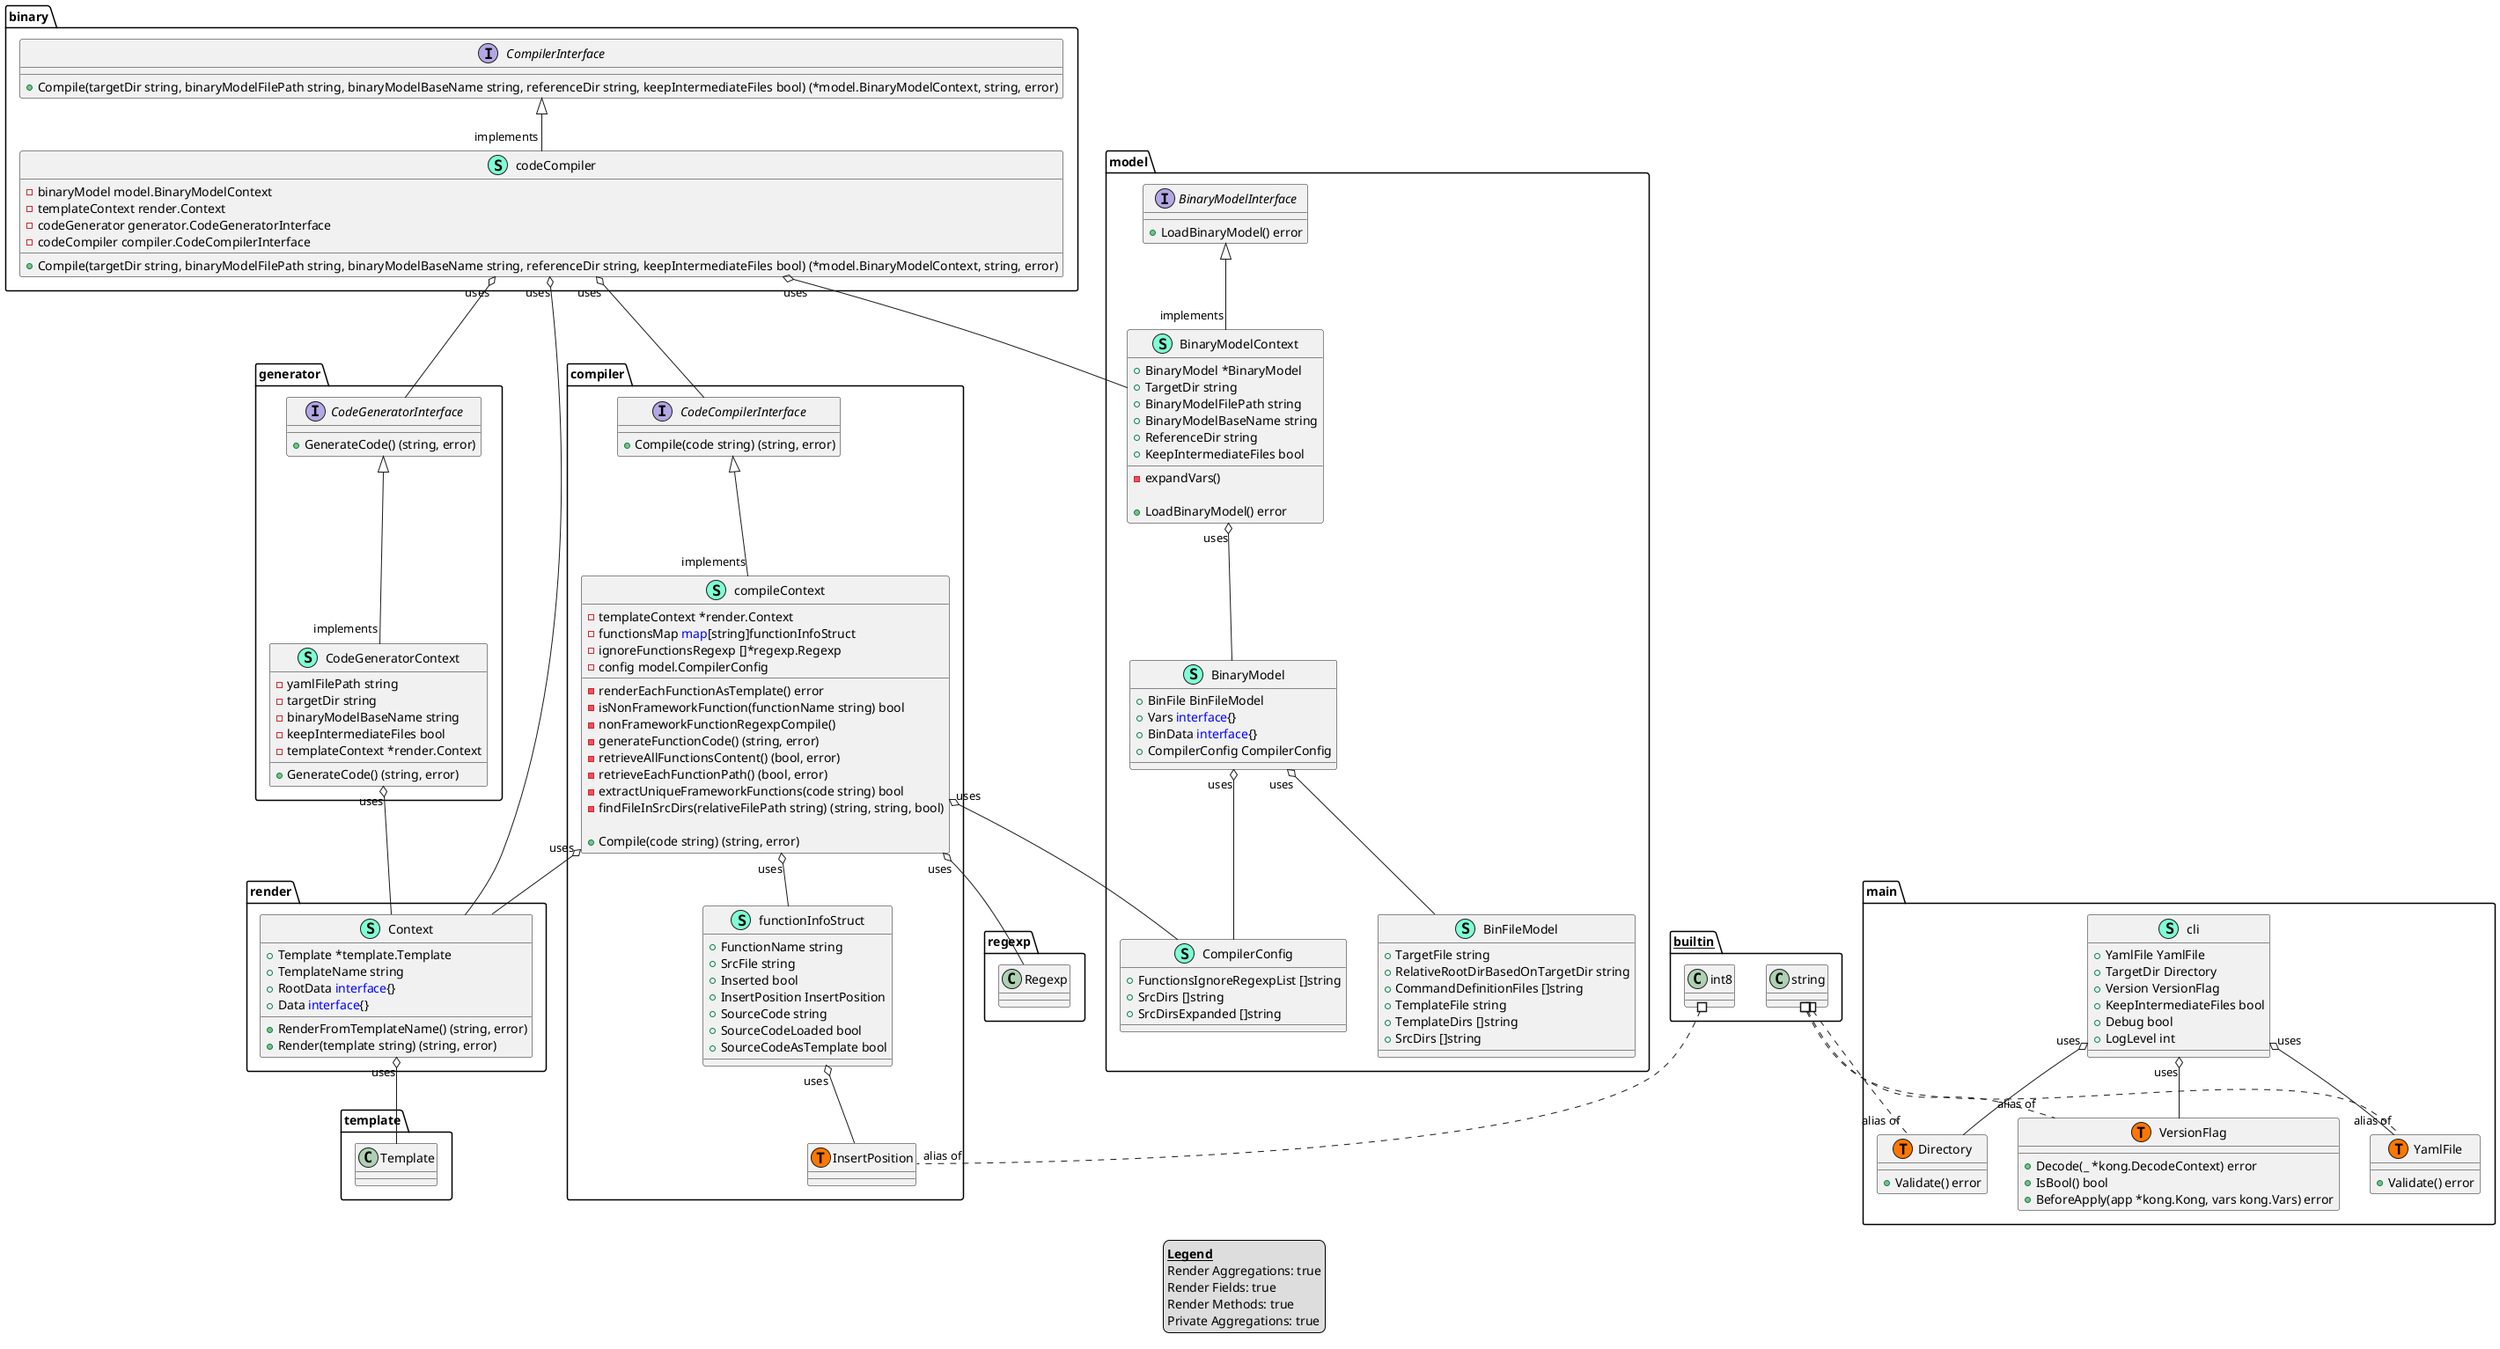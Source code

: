 @startuml
legend
<u><b>Legend</b></u>
Render Aggregations: true
Render Fields: true
Render Methods: true
Private Aggregations: true
end legend
namespace binary {
    interface CompilerInterface  {
        + Compile(targetDir string, binaryModelFilePath string, binaryModelBaseName string, referenceDir string, keepIntermediateFiles bool) (*model.BinaryModelContext, string, error)

    }
    class codeCompiler << (S,Aquamarine) >> {
        - binaryModel model.BinaryModelContext
        - templateContext render.Context
        - codeGenerator generator.CodeGeneratorInterface
        - codeCompiler compiler.CodeCompilerInterface

        + Compile(targetDir string, binaryModelFilePath string, binaryModelBaseName string, referenceDir string, keepIntermediateFiles bool) (*model.BinaryModelContext, string, error)

    }
}

"binary.CompilerInterface" <|-- "implements""binary.codeCompiler"

"binary.codeCompiler""uses" o-- "compiler.CodeCompilerInterface"
"binary.codeCompiler""uses" o-- "generator.CodeGeneratorInterface"
"binary.codeCompiler""uses" o-- "model.BinaryModelContext"
"binary.codeCompiler""uses" o-- "render.Context"

namespace compiler {
    interface CodeCompilerInterface  {
        + Compile(code string) (string, error)

    }
    class compileContext << (S,Aquamarine) >> {
        - templateContext *render.Context
        - functionsMap <font color=blue>map</font>[string]functionInfoStruct
        - ignoreFunctionsRegexp []*regexp.Regexp
        - config model.CompilerConfig

        - renderEachFunctionAsTemplate() error
        - isNonFrameworkFunction(functionName string) bool
        - nonFrameworkFunctionRegexpCompile()
        - generateFunctionCode() (string, error)
        - retrieveAllFunctionsContent() (bool, error)
        - retrieveEachFunctionPath() (bool, error)
        - extractUniqueFrameworkFunctions(code string) bool
        - findFileInSrcDirs(relativeFilePath string) (string, string, bool)

        + Compile(code string) (string, error)

    }
    class compiler.InsertPosition << (T, #FF7700) >>  {
    }
    class functionInfoStruct << (S,Aquamarine) >> {
        + FunctionName string
        + SrcFile string
        + Inserted bool
        + InsertPosition InsertPosition
        + SourceCode string
        + SourceCodeLoaded bool
        + SourceCodeAsTemplate bool

    }
}

"compiler.CodeCompilerInterface" <|-- "implements""compiler.compileContext"

"compiler.compileContext""uses" o-- "compiler.functionInfoStruct"
"compiler.compileContext""uses" o-- "model.CompilerConfig"
"compiler.compileContext""uses" o-- "regexp.Regexp"
"compiler.compileContext""uses" o-- "render.Context"
"compiler.functionInfoStruct""uses" o-- "compiler.InsertPosition"

namespace generator {
    class CodeGeneratorContext << (S,Aquamarine) >> {
        - yamlFilePath string
        - targetDir string
        - binaryModelBaseName string
        - keepIntermediateFiles bool
        - templateContext *render.Context

        + GenerateCode() (string, error)

    }
    interface CodeGeneratorInterface  {
        + GenerateCode() (string, error)

    }
}

"generator.CodeGeneratorInterface" <|-- "implements""generator.CodeGeneratorContext"

"generator.CodeGeneratorContext""uses" o-- "render.Context"

namespace main {
    class Directory << (S,Aquamarine) >> {
        + Validate() error

    }
    class VersionFlag << (S,Aquamarine) >> {
        + Decode(_ *kong.DecodeContext) error
        + IsBool() bool
        + BeforeApply(app *kong.Kong, vars kong.Vars) error

    }
    class YamlFile << (S,Aquamarine) >> {
        + Validate() error

    }
    class cli << (S,Aquamarine) >> {
        + YamlFile YamlFile
        + TargetDir Directory
        + Version VersionFlag
        + KeepIntermediateFiles bool
        + Debug bool
        + LogLevel int

    }
    class main.Directory << (T, #FF7700) >>  {
    }
    class main.VersionFlag << (T, #FF7700) >>  {
    }
    class main.YamlFile << (T, #FF7700) >>  {
    }
}


"main.cli""uses" o-- "main.Directory"
"main.cli""uses" o-- "main.VersionFlag"
"main.cli""uses" o-- "main.YamlFile"

namespace model {
    class BinFileModel << (S,Aquamarine) >> {
        + TargetFile string
        + RelativeRootDirBasedOnTargetDir string
        + CommandDefinitionFiles []string
        + TemplateFile string
        + TemplateDirs []string
        + SrcDirs []string

    }
    class BinaryModel << (S,Aquamarine) >> {
        + BinFile BinFileModel
        + Vars <font color=blue>interface</font>{}
        + BinData <font color=blue>interface</font>{}
        + CompilerConfig CompilerConfig

    }
    class BinaryModelContext << (S,Aquamarine) >> {
        + BinaryModel *BinaryModel
        + TargetDir string
        + BinaryModelFilePath string
        + BinaryModelBaseName string
        + ReferenceDir string
        + KeepIntermediateFiles bool

        - expandVars()

        + LoadBinaryModel() error

    }
    interface BinaryModelInterface  {
        + LoadBinaryModel() error

    }
    class CompilerConfig << (S,Aquamarine) >> {
        + FunctionsIgnoreRegexpList []string
        + SrcDirs []string
        + SrcDirsExpanded []string

    }
}

"model.BinaryModelInterface" <|-- "implements""model.BinaryModelContext"

"model.BinaryModel""uses" o-- "model.BinFileModel"
"model.BinaryModel""uses" o-- "model.CompilerConfig"
"model.BinaryModelContext""uses" o-- "model.BinaryModel"

namespace render {
    class Context << (S,Aquamarine) >> {
        + Template *template.Template
        + TemplateName string
        + RootData <font color=blue>interface</font>{}
        + Data <font color=blue>interface</font>{}

        + RenderFromTemplateName() (string, error)
        + Render(template string) (string, error)

    }
}


"render.Context""uses" o-- "template.Template"

"__builtin__.int8" #.. "alias of""compiler.InsertPosition"
"__builtin__.string" #.. "alias of""main.Directory"
"__builtin__.string" #.. "alias of""main.VersionFlag"
"__builtin__.string" #.. "alias of""main.YamlFile"
@enduml
